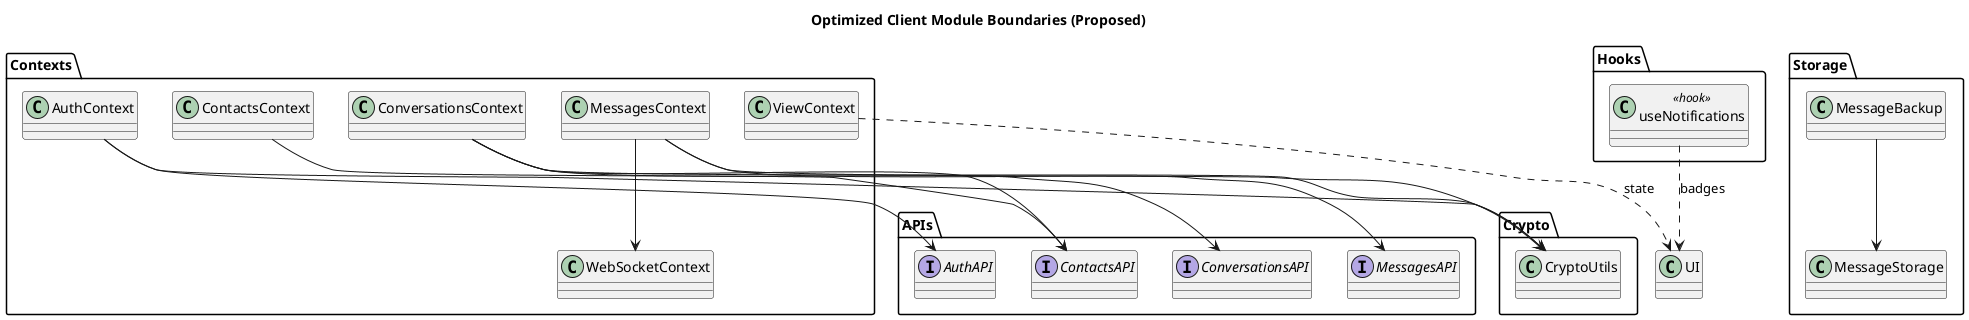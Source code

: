 @startuml
title Optimized Client Module Boundaries (Proposed)
' Proposed grouping emphasizes small, focused modules and
' explicit API interfaces. Aligned with current code.

package "Contexts" {
  class AuthContext
  class ContactsContext
  class ConversationsContext
  class MessagesContext
  class WebSocketContext
  class ViewContext
}

package "APIs" {
  interface AuthAPI
  interface ContactsAPI
  interface ConversationsAPI
  interface MessagesAPI
}

package "Crypto" {
  class CryptoUtils
}

package "Storage" {
  class MessageStorage
  class MessageBackup
}

package "Hooks" {
  class useNotifications <<hook>>
}

class UI

AuthContext --> AuthAPI
ContactsContext --> ContactsAPI
ConversationsContext --> ConversationsAPI
ConversationsContext --> ContactsAPI
MessagesContext --> MessagesAPI
MessagesContext --> WebSocketContext
AuthContext --> CryptoUtils
ConversationsContext --> CryptoUtils
MessagesContext --> CryptoUtils
MessageBackup --> MessageStorage
ViewContext ..> UI : state
useNotifications ..> UI : badges

@enduml
